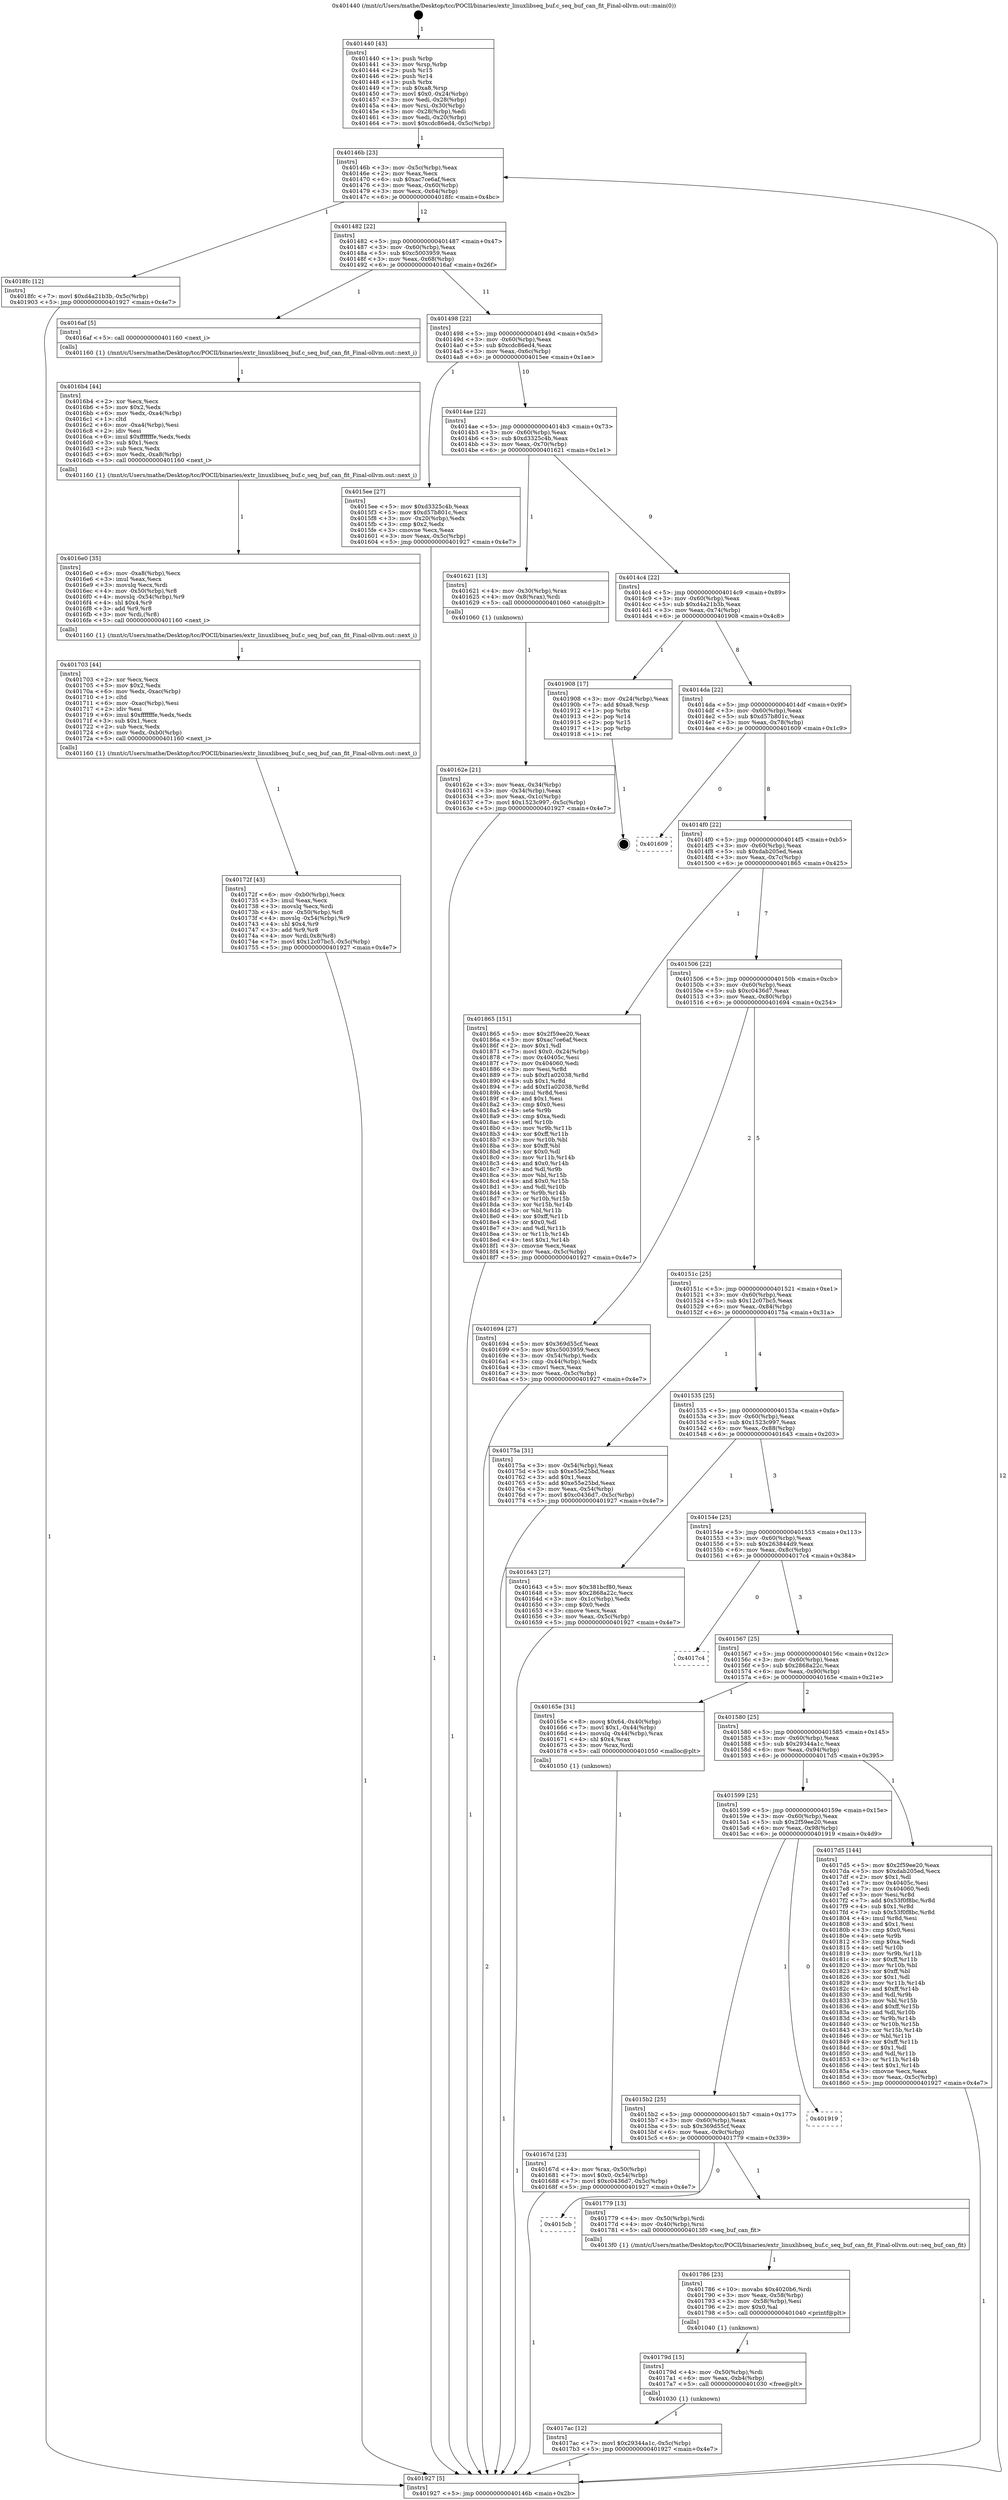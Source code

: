 digraph "0x401440" {
  label = "0x401440 (/mnt/c/Users/mathe/Desktop/tcc/POCII/binaries/extr_linuxlibseq_buf.c_seq_buf_can_fit_Final-ollvm.out::main(0))"
  labelloc = "t"
  node[shape=record]

  Entry [label="",width=0.3,height=0.3,shape=circle,fillcolor=black,style=filled]
  "0x40146b" [label="{
     0x40146b [23]\l
     | [instrs]\l
     &nbsp;&nbsp;0x40146b \<+3\>: mov -0x5c(%rbp),%eax\l
     &nbsp;&nbsp;0x40146e \<+2\>: mov %eax,%ecx\l
     &nbsp;&nbsp;0x401470 \<+6\>: sub $0xac7ce6af,%ecx\l
     &nbsp;&nbsp;0x401476 \<+3\>: mov %eax,-0x60(%rbp)\l
     &nbsp;&nbsp;0x401479 \<+3\>: mov %ecx,-0x64(%rbp)\l
     &nbsp;&nbsp;0x40147c \<+6\>: je 00000000004018fc \<main+0x4bc\>\l
  }"]
  "0x4018fc" [label="{
     0x4018fc [12]\l
     | [instrs]\l
     &nbsp;&nbsp;0x4018fc \<+7\>: movl $0xd4a21b3b,-0x5c(%rbp)\l
     &nbsp;&nbsp;0x401903 \<+5\>: jmp 0000000000401927 \<main+0x4e7\>\l
  }"]
  "0x401482" [label="{
     0x401482 [22]\l
     | [instrs]\l
     &nbsp;&nbsp;0x401482 \<+5\>: jmp 0000000000401487 \<main+0x47\>\l
     &nbsp;&nbsp;0x401487 \<+3\>: mov -0x60(%rbp),%eax\l
     &nbsp;&nbsp;0x40148a \<+5\>: sub $0xc5003959,%eax\l
     &nbsp;&nbsp;0x40148f \<+3\>: mov %eax,-0x68(%rbp)\l
     &nbsp;&nbsp;0x401492 \<+6\>: je 00000000004016af \<main+0x26f\>\l
  }"]
  Exit [label="",width=0.3,height=0.3,shape=circle,fillcolor=black,style=filled,peripheries=2]
  "0x4016af" [label="{
     0x4016af [5]\l
     | [instrs]\l
     &nbsp;&nbsp;0x4016af \<+5\>: call 0000000000401160 \<next_i\>\l
     | [calls]\l
     &nbsp;&nbsp;0x401160 \{1\} (/mnt/c/Users/mathe/Desktop/tcc/POCII/binaries/extr_linuxlibseq_buf.c_seq_buf_can_fit_Final-ollvm.out::next_i)\l
  }"]
  "0x401498" [label="{
     0x401498 [22]\l
     | [instrs]\l
     &nbsp;&nbsp;0x401498 \<+5\>: jmp 000000000040149d \<main+0x5d\>\l
     &nbsp;&nbsp;0x40149d \<+3\>: mov -0x60(%rbp),%eax\l
     &nbsp;&nbsp;0x4014a0 \<+5\>: sub $0xcdc86ed4,%eax\l
     &nbsp;&nbsp;0x4014a5 \<+3\>: mov %eax,-0x6c(%rbp)\l
     &nbsp;&nbsp;0x4014a8 \<+6\>: je 00000000004015ee \<main+0x1ae\>\l
  }"]
  "0x4017ac" [label="{
     0x4017ac [12]\l
     | [instrs]\l
     &nbsp;&nbsp;0x4017ac \<+7\>: movl $0x29344a1c,-0x5c(%rbp)\l
     &nbsp;&nbsp;0x4017b3 \<+5\>: jmp 0000000000401927 \<main+0x4e7\>\l
  }"]
  "0x4015ee" [label="{
     0x4015ee [27]\l
     | [instrs]\l
     &nbsp;&nbsp;0x4015ee \<+5\>: mov $0xd3325c4b,%eax\l
     &nbsp;&nbsp;0x4015f3 \<+5\>: mov $0xd57b801c,%ecx\l
     &nbsp;&nbsp;0x4015f8 \<+3\>: mov -0x20(%rbp),%edx\l
     &nbsp;&nbsp;0x4015fb \<+3\>: cmp $0x2,%edx\l
     &nbsp;&nbsp;0x4015fe \<+3\>: cmovne %ecx,%eax\l
     &nbsp;&nbsp;0x401601 \<+3\>: mov %eax,-0x5c(%rbp)\l
     &nbsp;&nbsp;0x401604 \<+5\>: jmp 0000000000401927 \<main+0x4e7\>\l
  }"]
  "0x4014ae" [label="{
     0x4014ae [22]\l
     | [instrs]\l
     &nbsp;&nbsp;0x4014ae \<+5\>: jmp 00000000004014b3 \<main+0x73\>\l
     &nbsp;&nbsp;0x4014b3 \<+3\>: mov -0x60(%rbp),%eax\l
     &nbsp;&nbsp;0x4014b6 \<+5\>: sub $0xd3325c4b,%eax\l
     &nbsp;&nbsp;0x4014bb \<+3\>: mov %eax,-0x70(%rbp)\l
     &nbsp;&nbsp;0x4014be \<+6\>: je 0000000000401621 \<main+0x1e1\>\l
  }"]
  "0x401927" [label="{
     0x401927 [5]\l
     | [instrs]\l
     &nbsp;&nbsp;0x401927 \<+5\>: jmp 000000000040146b \<main+0x2b\>\l
  }"]
  "0x401440" [label="{
     0x401440 [43]\l
     | [instrs]\l
     &nbsp;&nbsp;0x401440 \<+1\>: push %rbp\l
     &nbsp;&nbsp;0x401441 \<+3\>: mov %rsp,%rbp\l
     &nbsp;&nbsp;0x401444 \<+2\>: push %r15\l
     &nbsp;&nbsp;0x401446 \<+2\>: push %r14\l
     &nbsp;&nbsp;0x401448 \<+1\>: push %rbx\l
     &nbsp;&nbsp;0x401449 \<+7\>: sub $0xa8,%rsp\l
     &nbsp;&nbsp;0x401450 \<+7\>: movl $0x0,-0x24(%rbp)\l
     &nbsp;&nbsp;0x401457 \<+3\>: mov %edi,-0x28(%rbp)\l
     &nbsp;&nbsp;0x40145a \<+4\>: mov %rsi,-0x30(%rbp)\l
     &nbsp;&nbsp;0x40145e \<+3\>: mov -0x28(%rbp),%edi\l
     &nbsp;&nbsp;0x401461 \<+3\>: mov %edi,-0x20(%rbp)\l
     &nbsp;&nbsp;0x401464 \<+7\>: movl $0xcdc86ed4,-0x5c(%rbp)\l
  }"]
  "0x40179d" [label="{
     0x40179d [15]\l
     | [instrs]\l
     &nbsp;&nbsp;0x40179d \<+4\>: mov -0x50(%rbp),%rdi\l
     &nbsp;&nbsp;0x4017a1 \<+6\>: mov %eax,-0xb4(%rbp)\l
     &nbsp;&nbsp;0x4017a7 \<+5\>: call 0000000000401030 \<free@plt\>\l
     | [calls]\l
     &nbsp;&nbsp;0x401030 \{1\} (unknown)\l
  }"]
  "0x401621" [label="{
     0x401621 [13]\l
     | [instrs]\l
     &nbsp;&nbsp;0x401621 \<+4\>: mov -0x30(%rbp),%rax\l
     &nbsp;&nbsp;0x401625 \<+4\>: mov 0x8(%rax),%rdi\l
     &nbsp;&nbsp;0x401629 \<+5\>: call 0000000000401060 \<atoi@plt\>\l
     | [calls]\l
     &nbsp;&nbsp;0x401060 \{1\} (unknown)\l
  }"]
  "0x4014c4" [label="{
     0x4014c4 [22]\l
     | [instrs]\l
     &nbsp;&nbsp;0x4014c4 \<+5\>: jmp 00000000004014c9 \<main+0x89\>\l
     &nbsp;&nbsp;0x4014c9 \<+3\>: mov -0x60(%rbp),%eax\l
     &nbsp;&nbsp;0x4014cc \<+5\>: sub $0xd4a21b3b,%eax\l
     &nbsp;&nbsp;0x4014d1 \<+3\>: mov %eax,-0x74(%rbp)\l
     &nbsp;&nbsp;0x4014d4 \<+6\>: je 0000000000401908 \<main+0x4c8\>\l
  }"]
  "0x40162e" [label="{
     0x40162e [21]\l
     | [instrs]\l
     &nbsp;&nbsp;0x40162e \<+3\>: mov %eax,-0x34(%rbp)\l
     &nbsp;&nbsp;0x401631 \<+3\>: mov -0x34(%rbp),%eax\l
     &nbsp;&nbsp;0x401634 \<+3\>: mov %eax,-0x1c(%rbp)\l
     &nbsp;&nbsp;0x401637 \<+7\>: movl $0x1523c997,-0x5c(%rbp)\l
     &nbsp;&nbsp;0x40163e \<+5\>: jmp 0000000000401927 \<main+0x4e7\>\l
  }"]
  "0x401786" [label="{
     0x401786 [23]\l
     | [instrs]\l
     &nbsp;&nbsp;0x401786 \<+10\>: movabs $0x4020b6,%rdi\l
     &nbsp;&nbsp;0x401790 \<+3\>: mov %eax,-0x58(%rbp)\l
     &nbsp;&nbsp;0x401793 \<+3\>: mov -0x58(%rbp),%esi\l
     &nbsp;&nbsp;0x401796 \<+2\>: mov $0x0,%al\l
     &nbsp;&nbsp;0x401798 \<+5\>: call 0000000000401040 \<printf@plt\>\l
     | [calls]\l
     &nbsp;&nbsp;0x401040 \{1\} (unknown)\l
  }"]
  "0x401908" [label="{
     0x401908 [17]\l
     | [instrs]\l
     &nbsp;&nbsp;0x401908 \<+3\>: mov -0x24(%rbp),%eax\l
     &nbsp;&nbsp;0x40190b \<+7\>: add $0xa8,%rsp\l
     &nbsp;&nbsp;0x401912 \<+1\>: pop %rbx\l
     &nbsp;&nbsp;0x401913 \<+2\>: pop %r14\l
     &nbsp;&nbsp;0x401915 \<+2\>: pop %r15\l
     &nbsp;&nbsp;0x401917 \<+1\>: pop %rbp\l
     &nbsp;&nbsp;0x401918 \<+1\>: ret\l
  }"]
  "0x4014da" [label="{
     0x4014da [22]\l
     | [instrs]\l
     &nbsp;&nbsp;0x4014da \<+5\>: jmp 00000000004014df \<main+0x9f\>\l
     &nbsp;&nbsp;0x4014df \<+3\>: mov -0x60(%rbp),%eax\l
     &nbsp;&nbsp;0x4014e2 \<+5\>: sub $0xd57b801c,%eax\l
     &nbsp;&nbsp;0x4014e7 \<+3\>: mov %eax,-0x78(%rbp)\l
     &nbsp;&nbsp;0x4014ea \<+6\>: je 0000000000401609 \<main+0x1c9\>\l
  }"]
  "0x4015cb" [label="{
     0x4015cb\l
  }", style=dashed]
  "0x401609" [label="{
     0x401609\l
  }", style=dashed]
  "0x4014f0" [label="{
     0x4014f0 [22]\l
     | [instrs]\l
     &nbsp;&nbsp;0x4014f0 \<+5\>: jmp 00000000004014f5 \<main+0xb5\>\l
     &nbsp;&nbsp;0x4014f5 \<+3\>: mov -0x60(%rbp),%eax\l
     &nbsp;&nbsp;0x4014f8 \<+5\>: sub $0xdab205ed,%eax\l
     &nbsp;&nbsp;0x4014fd \<+3\>: mov %eax,-0x7c(%rbp)\l
     &nbsp;&nbsp;0x401500 \<+6\>: je 0000000000401865 \<main+0x425\>\l
  }"]
  "0x401779" [label="{
     0x401779 [13]\l
     | [instrs]\l
     &nbsp;&nbsp;0x401779 \<+4\>: mov -0x50(%rbp),%rdi\l
     &nbsp;&nbsp;0x40177d \<+4\>: mov -0x40(%rbp),%rsi\l
     &nbsp;&nbsp;0x401781 \<+5\>: call 00000000004013f0 \<seq_buf_can_fit\>\l
     | [calls]\l
     &nbsp;&nbsp;0x4013f0 \{1\} (/mnt/c/Users/mathe/Desktop/tcc/POCII/binaries/extr_linuxlibseq_buf.c_seq_buf_can_fit_Final-ollvm.out::seq_buf_can_fit)\l
  }"]
  "0x401865" [label="{
     0x401865 [151]\l
     | [instrs]\l
     &nbsp;&nbsp;0x401865 \<+5\>: mov $0x2f59ee20,%eax\l
     &nbsp;&nbsp;0x40186a \<+5\>: mov $0xac7ce6af,%ecx\l
     &nbsp;&nbsp;0x40186f \<+2\>: mov $0x1,%dl\l
     &nbsp;&nbsp;0x401871 \<+7\>: movl $0x0,-0x24(%rbp)\l
     &nbsp;&nbsp;0x401878 \<+7\>: mov 0x40405c,%esi\l
     &nbsp;&nbsp;0x40187f \<+7\>: mov 0x404060,%edi\l
     &nbsp;&nbsp;0x401886 \<+3\>: mov %esi,%r8d\l
     &nbsp;&nbsp;0x401889 \<+7\>: sub $0xf1a02038,%r8d\l
     &nbsp;&nbsp;0x401890 \<+4\>: sub $0x1,%r8d\l
     &nbsp;&nbsp;0x401894 \<+7\>: add $0xf1a02038,%r8d\l
     &nbsp;&nbsp;0x40189b \<+4\>: imul %r8d,%esi\l
     &nbsp;&nbsp;0x40189f \<+3\>: and $0x1,%esi\l
     &nbsp;&nbsp;0x4018a2 \<+3\>: cmp $0x0,%esi\l
     &nbsp;&nbsp;0x4018a5 \<+4\>: sete %r9b\l
     &nbsp;&nbsp;0x4018a9 \<+3\>: cmp $0xa,%edi\l
     &nbsp;&nbsp;0x4018ac \<+4\>: setl %r10b\l
     &nbsp;&nbsp;0x4018b0 \<+3\>: mov %r9b,%r11b\l
     &nbsp;&nbsp;0x4018b3 \<+4\>: xor $0xff,%r11b\l
     &nbsp;&nbsp;0x4018b7 \<+3\>: mov %r10b,%bl\l
     &nbsp;&nbsp;0x4018ba \<+3\>: xor $0xff,%bl\l
     &nbsp;&nbsp;0x4018bd \<+3\>: xor $0x0,%dl\l
     &nbsp;&nbsp;0x4018c0 \<+3\>: mov %r11b,%r14b\l
     &nbsp;&nbsp;0x4018c3 \<+4\>: and $0x0,%r14b\l
     &nbsp;&nbsp;0x4018c7 \<+3\>: and %dl,%r9b\l
     &nbsp;&nbsp;0x4018ca \<+3\>: mov %bl,%r15b\l
     &nbsp;&nbsp;0x4018cd \<+4\>: and $0x0,%r15b\l
     &nbsp;&nbsp;0x4018d1 \<+3\>: and %dl,%r10b\l
     &nbsp;&nbsp;0x4018d4 \<+3\>: or %r9b,%r14b\l
     &nbsp;&nbsp;0x4018d7 \<+3\>: or %r10b,%r15b\l
     &nbsp;&nbsp;0x4018da \<+3\>: xor %r15b,%r14b\l
     &nbsp;&nbsp;0x4018dd \<+3\>: or %bl,%r11b\l
     &nbsp;&nbsp;0x4018e0 \<+4\>: xor $0xff,%r11b\l
     &nbsp;&nbsp;0x4018e4 \<+3\>: or $0x0,%dl\l
     &nbsp;&nbsp;0x4018e7 \<+3\>: and %dl,%r11b\l
     &nbsp;&nbsp;0x4018ea \<+3\>: or %r11b,%r14b\l
     &nbsp;&nbsp;0x4018ed \<+4\>: test $0x1,%r14b\l
     &nbsp;&nbsp;0x4018f1 \<+3\>: cmovne %ecx,%eax\l
     &nbsp;&nbsp;0x4018f4 \<+3\>: mov %eax,-0x5c(%rbp)\l
     &nbsp;&nbsp;0x4018f7 \<+5\>: jmp 0000000000401927 \<main+0x4e7\>\l
  }"]
  "0x401506" [label="{
     0x401506 [22]\l
     | [instrs]\l
     &nbsp;&nbsp;0x401506 \<+5\>: jmp 000000000040150b \<main+0xcb\>\l
     &nbsp;&nbsp;0x40150b \<+3\>: mov -0x60(%rbp),%eax\l
     &nbsp;&nbsp;0x40150e \<+5\>: sub $0xc0436d7,%eax\l
     &nbsp;&nbsp;0x401513 \<+3\>: mov %eax,-0x80(%rbp)\l
     &nbsp;&nbsp;0x401516 \<+6\>: je 0000000000401694 \<main+0x254\>\l
  }"]
  "0x4015b2" [label="{
     0x4015b2 [25]\l
     | [instrs]\l
     &nbsp;&nbsp;0x4015b2 \<+5\>: jmp 00000000004015b7 \<main+0x177\>\l
     &nbsp;&nbsp;0x4015b7 \<+3\>: mov -0x60(%rbp),%eax\l
     &nbsp;&nbsp;0x4015ba \<+5\>: sub $0x369d55cf,%eax\l
     &nbsp;&nbsp;0x4015bf \<+6\>: mov %eax,-0x9c(%rbp)\l
     &nbsp;&nbsp;0x4015c5 \<+6\>: je 0000000000401779 \<main+0x339\>\l
  }"]
  "0x401694" [label="{
     0x401694 [27]\l
     | [instrs]\l
     &nbsp;&nbsp;0x401694 \<+5\>: mov $0x369d55cf,%eax\l
     &nbsp;&nbsp;0x401699 \<+5\>: mov $0xc5003959,%ecx\l
     &nbsp;&nbsp;0x40169e \<+3\>: mov -0x54(%rbp),%edx\l
     &nbsp;&nbsp;0x4016a1 \<+3\>: cmp -0x44(%rbp),%edx\l
     &nbsp;&nbsp;0x4016a4 \<+3\>: cmovl %ecx,%eax\l
     &nbsp;&nbsp;0x4016a7 \<+3\>: mov %eax,-0x5c(%rbp)\l
     &nbsp;&nbsp;0x4016aa \<+5\>: jmp 0000000000401927 \<main+0x4e7\>\l
  }"]
  "0x40151c" [label="{
     0x40151c [25]\l
     | [instrs]\l
     &nbsp;&nbsp;0x40151c \<+5\>: jmp 0000000000401521 \<main+0xe1\>\l
     &nbsp;&nbsp;0x401521 \<+3\>: mov -0x60(%rbp),%eax\l
     &nbsp;&nbsp;0x401524 \<+5\>: sub $0x12c07bc5,%eax\l
     &nbsp;&nbsp;0x401529 \<+6\>: mov %eax,-0x84(%rbp)\l
     &nbsp;&nbsp;0x40152f \<+6\>: je 000000000040175a \<main+0x31a\>\l
  }"]
  "0x401919" [label="{
     0x401919\l
  }", style=dashed]
  "0x40175a" [label="{
     0x40175a [31]\l
     | [instrs]\l
     &nbsp;&nbsp;0x40175a \<+3\>: mov -0x54(%rbp),%eax\l
     &nbsp;&nbsp;0x40175d \<+5\>: sub $0xe55e25bd,%eax\l
     &nbsp;&nbsp;0x401762 \<+3\>: add $0x1,%eax\l
     &nbsp;&nbsp;0x401765 \<+5\>: add $0xe55e25bd,%eax\l
     &nbsp;&nbsp;0x40176a \<+3\>: mov %eax,-0x54(%rbp)\l
     &nbsp;&nbsp;0x40176d \<+7\>: movl $0xc0436d7,-0x5c(%rbp)\l
     &nbsp;&nbsp;0x401774 \<+5\>: jmp 0000000000401927 \<main+0x4e7\>\l
  }"]
  "0x401535" [label="{
     0x401535 [25]\l
     | [instrs]\l
     &nbsp;&nbsp;0x401535 \<+5\>: jmp 000000000040153a \<main+0xfa\>\l
     &nbsp;&nbsp;0x40153a \<+3\>: mov -0x60(%rbp),%eax\l
     &nbsp;&nbsp;0x40153d \<+5\>: sub $0x1523c997,%eax\l
     &nbsp;&nbsp;0x401542 \<+6\>: mov %eax,-0x88(%rbp)\l
     &nbsp;&nbsp;0x401548 \<+6\>: je 0000000000401643 \<main+0x203\>\l
  }"]
  "0x401599" [label="{
     0x401599 [25]\l
     | [instrs]\l
     &nbsp;&nbsp;0x401599 \<+5\>: jmp 000000000040159e \<main+0x15e\>\l
     &nbsp;&nbsp;0x40159e \<+3\>: mov -0x60(%rbp),%eax\l
     &nbsp;&nbsp;0x4015a1 \<+5\>: sub $0x2f59ee20,%eax\l
     &nbsp;&nbsp;0x4015a6 \<+6\>: mov %eax,-0x98(%rbp)\l
     &nbsp;&nbsp;0x4015ac \<+6\>: je 0000000000401919 \<main+0x4d9\>\l
  }"]
  "0x401643" [label="{
     0x401643 [27]\l
     | [instrs]\l
     &nbsp;&nbsp;0x401643 \<+5\>: mov $0x381bcf80,%eax\l
     &nbsp;&nbsp;0x401648 \<+5\>: mov $0x2868a22c,%ecx\l
     &nbsp;&nbsp;0x40164d \<+3\>: mov -0x1c(%rbp),%edx\l
     &nbsp;&nbsp;0x401650 \<+3\>: cmp $0x0,%edx\l
     &nbsp;&nbsp;0x401653 \<+3\>: cmove %ecx,%eax\l
     &nbsp;&nbsp;0x401656 \<+3\>: mov %eax,-0x5c(%rbp)\l
     &nbsp;&nbsp;0x401659 \<+5\>: jmp 0000000000401927 \<main+0x4e7\>\l
  }"]
  "0x40154e" [label="{
     0x40154e [25]\l
     | [instrs]\l
     &nbsp;&nbsp;0x40154e \<+5\>: jmp 0000000000401553 \<main+0x113\>\l
     &nbsp;&nbsp;0x401553 \<+3\>: mov -0x60(%rbp),%eax\l
     &nbsp;&nbsp;0x401556 \<+5\>: sub $0x263844d9,%eax\l
     &nbsp;&nbsp;0x40155b \<+6\>: mov %eax,-0x8c(%rbp)\l
     &nbsp;&nbsp;0x401561 \<+6\>: je 00000000004017c4 \<main+0x384\>\l
  }"]
  "0x4017d5" [label="{
     0x4017d5 [144]\l
     | [instrs]\l
     &nbsp;&nbsp;0x4017d5 \<+5\>: mov $0x2f59ee20,%eax\l
     &nbsp;&nbsp;0x4017da \<+5\>: mov $0xdab205ed,%ecx\l
     &nbsp;&nbsp;0x4017df \<+2\>: mov $0x1,%dl\l
     &nbsp;&nbsp;0x4017e1 \<+7\>: mov 0x40405c,%esi\l
     &nbsp;&nbsp;0x4017e8 \<+7\>: mov 0x404060,%edi\l
     &nbsp;&nbsp;0x4017ef \<+3\>: mov %esi,%r8d\l
     &nbsp;&nbsp;0x4017f2 \<+7\>: add $0x53f0f8bc,%r8d\l
     &nbsp;&nbsp;0x4017f9 \<+4\>: sub $0x1,%r8d\l
     &nbsp;&nbsp;0x4017fd \<+7\>: sub $0x53f0f8bc,%r8d\l
     &nbsp;&nbsp;0x401804 \<+4\>: imul %r8d,%esi\l
     &nbsp;&nbsp;0x401808 \<+3\>: and $0x1,%esi\l
     &nbsp;&nbsp;0x40180b \<+3\>: cmp $0x0,%esi\l
     &nbsp;&nbsp;0x40180e \<+4\>: sete %r9b\l
     &nbsp;&nbsp;0x401812 \<+3\>: cmp $0xa,%edi\l
     &nbsp;&nbsp;0x401815 \<+4\>: setl %r10b\l
     &nbsp;&nbsp;0x401819 \<+3\>: mov %r9b,%r11b\l
     &nbsp;&nbsp;0x40181c \<+4\>: xor $0xff,%r11b\l
     &nbsp;&nbsp;0x401820 \<+3\>: mov %r10b,%bl\l
     &nbsp;&nbsp;0x401823 \<+3\>: xor $0xff,%bl\l
     &nbsp;&nbsp;0x401826 \<+3\>: xor $0x1,%dl\l
     &nbsp;&nbsp;0x401829 \<+3\>: mov %r11b,%r14b\l
     &nbsp;&nbsp;0x40182c \<+4\>: and $0xff,%r14b\l
     &nbsp;&nbsp;0x401830 \<+3\>: and %dl,%r9b\l
     &nbsp;&nbsp;0x401833 \<+3\>: mov %bl,%r15b\l
     &nbsp;&nbsp;0x401836 \<+4\>: and $0xff,%r15b\l
     &nbsp;&nbsp;0x40183a \<+3\>: and %dl,%r10b\l
     &nbsp;&nbsp;0x40183d \<+3\>: or %r9b,%r14b\l
     &nbsp;&nbsp;0x401840 \<+3\>: or %r10b,%r15b\l
     &nbsp;&nbsp;0x401843 \<+3\>: xor %r15b,%r14b\l
     &nbsp;&nbsp;0x401846 \<+3\>: or %bl,%r11b\l
     &nbsp;&nbsp;0x401849 \<+4\>: xor $0xff,%r11b\l
     &nbsp;&nbsp;0x40184d \<+3\>: or $0x1,%dl\l
     &nbsp;&nbsp;0x401850 \<+3\>: and %dl,%r11b\l
     &nbsp;&nbsp;0x401853 \<+3\>: or %r11b,%r14b\l
     &nbsp;&nbsp;0x401856 \<+4\>: test $0x1,%r14b\l
     &nbsp;&nbsp;0x40185a \<+3\>: cmovne %ecx,%eax\l
     &nbsp;&nbsp;0x40185d \<+3\>: mov %eax,-0x5c(%rbp)\l
     &nbsp;&nbsp;0x401860 \<+5\>: jmp 0000000000401927 \<main+0x4e7\>\l
  }"]
  "0x4017c4" [label="{
     0x4017c4\l
  }", style=dashed]
  "0x401567" [label="{
     0x401567 [25]\l
     | [instrs]\l
     &nbsp;&nbsp;0x401567 \<+5\>: jmp 000000000040156c \<main+0x12c\>\l
     &nbsp;&nbsp;0x40156c \<+3\>: mov -0x60(%rbp),%eax\l
     &nbsp;&nbsp;0x40156f \<+5\>: sub $0x2868a22c,%eax\l
     &nbsp;&nbsp;0x401574 \<+6\>: mov %eax,-0x90(%rbp)\l
     &nbsp;&nbsp;0x40157a \<+6\>: je 000000000040165e \<main+0x21e\>\l
  }"]
  "0x40172f" [label="{
     0x40172f [43]\l
     | [instrs]\l
     &nbsp;&nbsp;0x40172f \<+6\>: mov -0xb0(%rbp),%ecx\l
     &nbsp;&nbsp;0x401735 \<+3\>: imul %eax,%ecx\l
     &nbsp;&nbsp;0x401738 \<+3\>: movslq %ecx,%rdi\l
     &nbsp;&nbsp;0x40173b \<+4\>: mov -0x50(%rbp),%r8\l
     &nbsp;&nbsp;0x40173f \<+4\>: movslq -0x54(%rbp),%r9\l
     &nbsp;&nbsp;0x401743 \<+4\>: shl $0x4,%r9\l
     &nbsp;&nbsp;0x401747 \<+3\>: add %r9,%r8\l
     &nbsp;&nbsp;0x40174a \<+4\>: mov %rdi,0x8(%r8)\l
     &nbsp;&nbsp;0x40174e \<+7\>: movl $0x12c07bc5,-0x5c(%rbp)\l
     &nbsp;&nbsp;0x401755 \<+5\>: jmp 0000000000401927 \<main+0x4e7\>\l
  }"]
  "0x40165e" [label="{
     0x40165e [31]\l
     | [instrs]\l
     &nbsp;&nbsp;0x40165e \<+8\>: movq $0x64,-0x40(%rbp)\l
     &nbsp;&nbsp;0x401666 \<+7\>: movl $0x1,-0x44(%rbp)\l
     &nbsp;&nbsp;0x40166d \<+4\>: movslq -0x44(%rbp),%rax\l
     &nbsp;&nbsp;0x401671 \<+4\>: shl $0x4,%rax\l
     &nbsp;&nbsp;0x401675 \<+3\>: mov %rax,%rdi\l
     &nbsp;&nbsp;0x401678 \<+5\>: call 0000000000401050 \<malloc@plt\>\l
     | [calls]\l
     &nbsp;&nbsp;0x401050 \{1\} (unknown)\l
  }"]
  "0x401580" [label="{
     0x401580 [25]\l
     | [instrs]\l
     &nbsp;&nbsp;0x401580 \<+5\>: jmp 0000000000401585 \<main+0x145\>\l
     &nbsp;&nbsp;0x401585 \<+3\>: mov -0x60(%rbp),%eax\l
     &nbsp;&nbsp;0x401588 \<+5\>: sub $0x29344a1c,%eax\l
     &nbsp;&nbsp;0x40158d \<+6\>: mov %eax,-0x94(%rbp)\l
     &nbsp;&nbsp;0x401593 \<+6\>: je 00000000004017d5 \<main+0x395\>\l
  }"]
  "0x40167d" [label="{
     0x40167d [23]\l
     | [instrs]\l
     &nbsp;&nbsp;0x40167d \<+4\>: mov %rax,-0x50(%rbp)\l
     &nbsp;&nbsp;0x401681 \<+7\>: movl $0x0,-0x54(%rbp)\l
     &nbsp;&nbsp;0x401688 \<+7\>: movl $0xc0436d7,-0x5c(%rbp)\l
     &nbsp;&nbsp;0x40168f \<+5\>: jmp 0000000000401927 \<main+0x4e7\>\l
  }"]
  "0x4016b4" [label="{
     0x4016b4 [44]\l
     | [instrs]\l
     &nbsp;&nbsp;0x4016b4 \<+2\>: xor %ecx,%ecx\l
     &nbsp;&nbsp;0x4016b6 \<+5\>: mov $0x2,%edx\l
     &nbsp;&nbsp;0x4016bb \<+6\>: mov %edx,-0xa4(%rbp)\l
     &nbsp;&nbsp;0x4016c1 \<+1\>: cltd\l
     &nbsp;&nbsp;0x4016c2 \<+6\>: mov -0xa4(%rbp),%esi\l
     &nbsp;&nbsp;0x4016c8 \<+2\>: idiv %esi\l
     &nbsp;&nbsp;0x4016ca \<+6\>: imul $0xfffffffe,%edx,%edx\l
     &nbsp;&nbsp;0x4016d0 \<+3\>: sub $0x1,%ecx\l
     &nbsp;&nbsp;0x4016d3 \<+2\>: sub %ecx,%edx\l
     &nbsp;&nbsp;0x4016d5 \<+6\>: mov %edx,-0xa8(%rbp)\l
     &nbsp;&nbsp;0x4016db \<+5\>: call 0000000000401160 \<next_i\>\l
     | [calls]\l
     &nbsp;&nbsp;0x401160 \{1\} (/mnt/c/Users/mathe/Desktop/tcc/POCII/binaries/extr_linuxlibseq_buf.c_seq_buf_can_fit_Final-ollvm.out::next_i)\l
  }"]
  "0x4016e0" [label="{
     0x4016e0 [35]\l
     | [instrs]\l
     &nbsp;&nbsp;0x4016e0 \<+6\>: mov -0xa8(%rbp),%ecx\l
     &nbsp;&nbsp;0x4016e6 \<+3\>: imul %eax,%ecx\l
     &nbsp;&nbsp;0x4016e9 \<+3\>: movslq %ecx,%rdi\l
     &nbsp;&nbsp;0x4016ec \<+4\>: mov -0x50(%rbp),%r8\l
     &nbsp;&nbsp;0x4016f0 \<+4\>: movslq -0x54(%rbp),%r9\l
     &nbsp;&nbsp;0x4016f4 \<+4\>: shl $0x4,%r9\l
     &nbsp;&nbsp;0x4016f8 \<+3\>: add %r9,%r8\l
     &nbsp;&nbsp;0x4016fb \<+3\>: mov %rdi,(%r8)\l
     &nbsp;&nbsp;0x4016fe \<+5\>: call 0000000000401160 \<next_i\>\l
     | [calls]\l
     &nbsp;&nbsp;0x401160 \{1\} (/mnt/c/Users/mathe/Desktop/tcc/POCII/binaries/extr_linuxlibseq_buf.c_seq_buf_can_fit_Final-ollvm.out::next_i)\l
  }"]
  "0x401703" [label="{
     0x401703 [44]\l
     | [instrs]\l
     &nbsp;&nbsp;0x401703 \<+2\>: xor %ecx,%ecx\l
     &nbsp;&nbsp;0x401705 \<+5\>: mov $0x2,%edx\l
     &nbsp;&nbsp;0x40170a \<+6\>: mov %edx,-0xac(%rbp)\l
     &nbsp;&nbsp;0x401710 \<+1\>: cltd\l
     &nbsp;&nbsp;0x401711 \<+6\>: mov -0xac(%rbp),%esi\l
     &nbsp;&nbsp;0x401717 \<+2\>: idiv %esi\l
     &nbsp;&nbsp;0x401719 \<+6\>: imul $0xfffffffe,%edx,%edx\l
     &nbsp;&nbsp;0x40171f \<+3\>: sub $0x1,%ecx\l
     &nbsp;&nbsp;0x401722 \<+2\>: sub %ecx,%edx\l
     &nbsp;&nbsp;0x401724 \<+6\>: mov %edx,-0xb0(%rbp)\l
     &nbsp;&nbsp;0x40172a \<+5\>: call 0000000000401160 \<next_i\>\l
     | [calls]\l
     &nbsp;&nbsp;0x401160 \{1\} (/mnt/c/Users/mathe/Desktop/tcc/POCII/binaries/extr_linuxlibseq_buf.c_seq_buf_can_fit_Final-ollvm.out::next_i)\l
  }"]
  Entry -> "0x401440" [label=" 1"]
  "0x40146b" -> "0x4018fc" [label=" 1"]
  "0x40146b" -> "0x401482" [label=" 12"]
  "0x401908" -> Exit [label=" 1"]
  "0x401482" -> "0x4016af" [label=" 1"]
  "0x401482" -> "0x401498" [label=" 11"]
  "0x4018fc" -> "0x401927" [label=" 1"]
  "0x401498" -> "0x4015ee" [label=" 1"]
  "0x401498" -> "0x4014ae" [label=" 10"]
  "0x4015ee" -> "0x401927" [label=" 1"]
  "0x401440" -> "0x40146b" [label=" 1"]
  "0x401927" -> "0x40146b" [label=" 12"]
  "0x401865" -> "0x401927" [label=" 1"]
  "0x4014ae" -> "0x401621" [label=" 1"]
  "0x4014ae" -> "0x4014c4" [label=" 9"]
  "0x401621" -> "0x40162e" [label=" 1"]
  "0x40162e" -> "0x401927" [label=" 1"]
  "0x4017d5" -> "0x401927" [label=" 1"]
  "0x4014c4" -> "0x401908" [label=" 1"]
  "0x4014c4" -> "0x4014da" [label=" 8"]
  "0x4017ac" -> "0x401927" [label=" 1"]
  "0x4014da" -> "0x401609" [label=" 0"]
  "0x4014da" -> "0x4014f0" [label=" 8"]
  "0x40179d" -> "0x4017ac" [label=" 1"]
  "0x4014f0" -> "0x401865" [label=" 1"]
  "0x4014f0" -> "0x401506" [label=" 7"]
  "0x401786" -> "0x40179d" [label=" 1"]
  "0x401506" -> "0x401694" [label=" 2"]
  "0x401506" -> "0x40151c" [label=" 5"]
  "0x4015b2" -> "0x4015cb" [label=" 0"]
  "0x40151c" -> "0x40175a" [label=" 1"]
  "0x40151c" -> "0x401535" [label=" 4"]
  "0x4015b2" -> "0x401779" [label=" 1"]
  "0x401535" -> "0x401643" [label=" 1"]
  "0x401535" -> "0x40154e" [label=" 3"]
  "0x401643" -> "0x401927" [label=" 1"]
  "0x401599" -> "0x4015b2" [label=" 1"]
  "0x40154e" -> "0x4017c4" [label=" 0"]
  "0x40154e" -> "0x401567" [label=" 3"]
  "0x401599" -> "0x401919" [label=" 0"]
  "0x401567" -> "0x40165e" [label=" 1"]
  "0x401567" -> "0x401580" [label=" 2"]
  "0x40165e" -> "0x40167d" [label=" 1"]
  "0x40167d" -> "0x401927" [label=" 1"]
  "0x401694" -> "0x401927" [label=" 2"]
  "0x4016af" -> "0x4016b4" [label=" 1"]
  "0x4016b4" -> "0x4016e0" [label=" 1"]
  "0x4016e0" -> "0x401703" [label=" 1"]
  "0x401703" -> "0x40172f" [label=" 1"]
  "0x40172f" -> "0x401927" [label=" 1"]
  "0x40175a" -> "0x401927" [label=" 1"]
  "0x401779" -> "0x401786" [label=" 1"]
  "0x401580" -> "0x4017d5" [label=" 1"]
  "0x401580" -> "0x401599" [label=" 1"]
}
